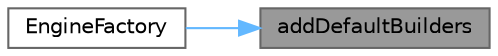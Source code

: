 digraph "addDefaultBuilders"
{
 // INTERACTIVE_SVG=YES
 // LATEX_PDF_SIZE
  bgcolor="transparent";
  edge [fontname=Helvetica,fontsize=10,labelfontname=Helvetica,labelfontsize=10];
  node [fontname=Helvetica,fontsize=10,shape=box,height=0.2,width=0.4];
  rankdir="RL";
  Node1 [label="addDefaultBuilders",height=0.2,width=0.4,color="gray40", fillcolor="grey60", style="filled", fontcolor="black",tooltip="Add a set of default engine and leg builders."];
  Node1 -> Node2 [dir="back",color="steelblue1",style="solid"];
  Node2 [label="EngineFactory",height=0.2,width=0.4,color="grey40", fillcolor="white", style="filled",URL="$classore_1_1data_1_1_engine_factory.html#a7ee49c7130e302992ee5d79c44c882bf",tooltip="Create an engine factory."];
}
